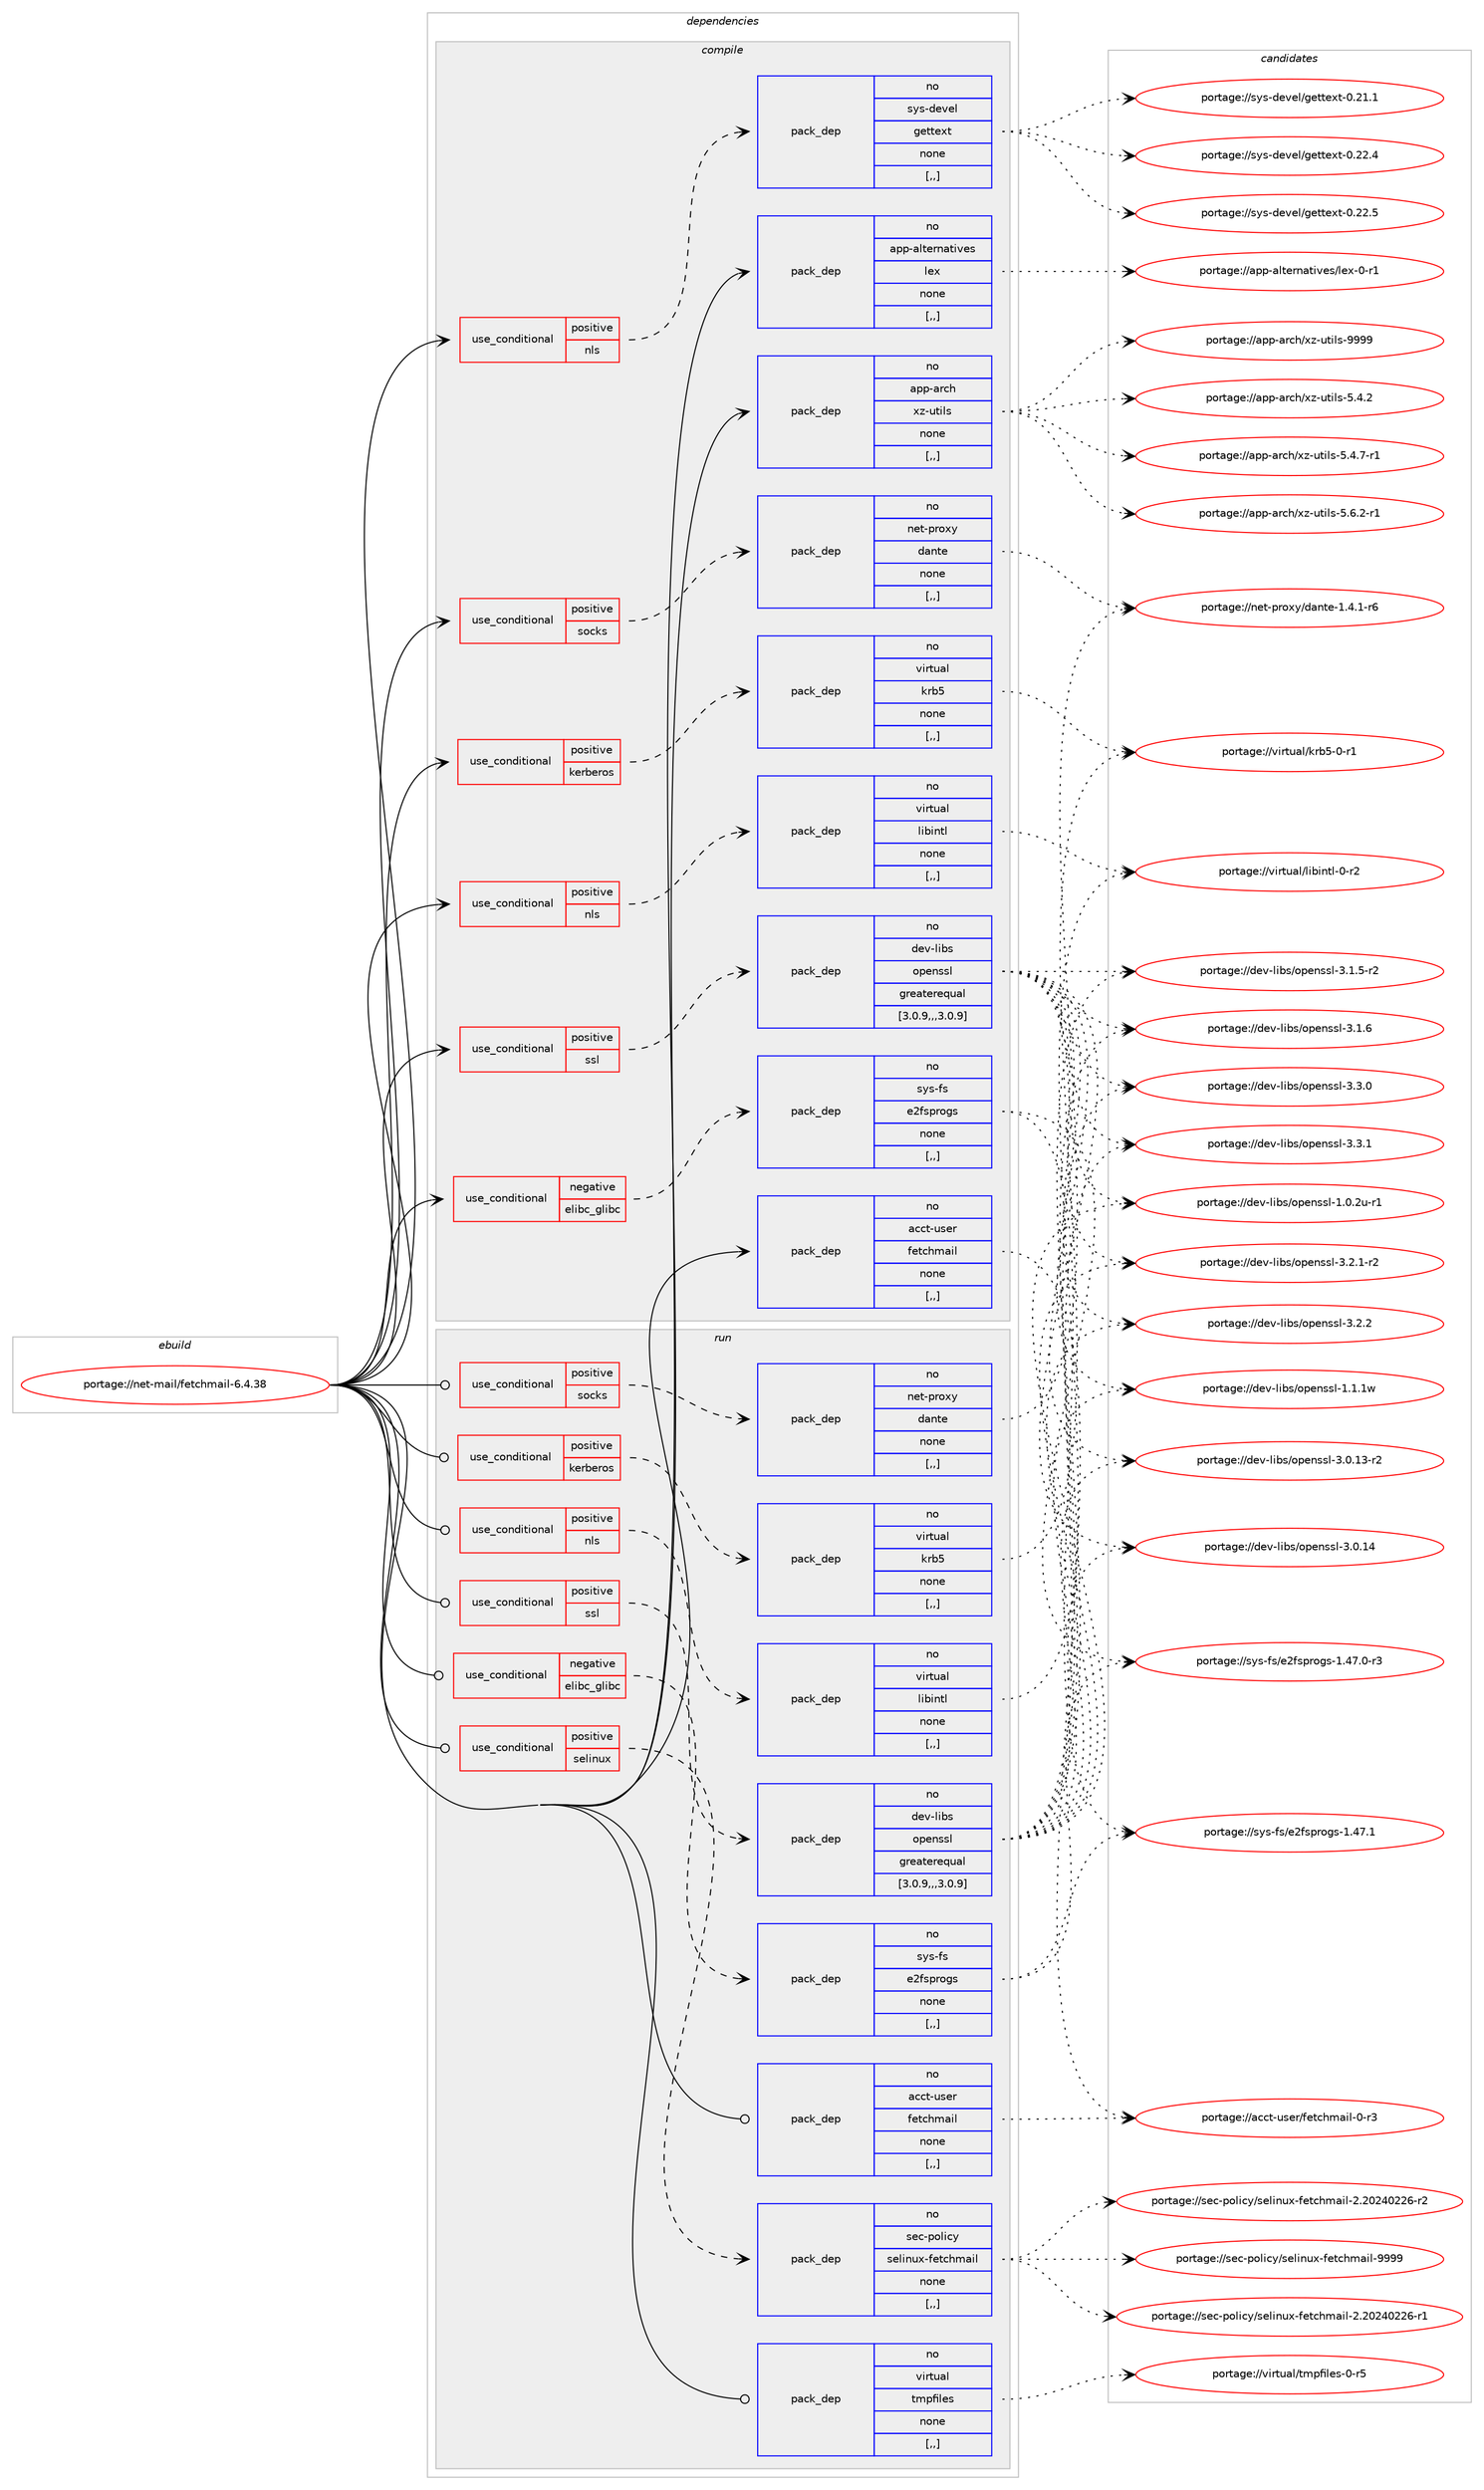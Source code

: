 digraph prolog {

# *************
# Graph options
# *************

newrank=true;
concentrate=true;
compound=true;
graph [rankdir=LR,fontname=Helvetica,fontsize=10,ranksep=1.5];#, ranksep=2.5, nodesep=0.2];
edge  [arrowhead=vee];
node  [fontname=Helvetica,fontsize=10];

# **********
# The ebuild
# **********

subgraph cluster_leftcol {
color=gray;
rank=same;
label=<<i>ebuild</i>>;
id [label="portage://net-mail/fetchmail-6.4.38", color=red, width=4, href="../net-mail/fetchmail-6.4.38.svg"];
}

# ****************
# The dependencies
# ****************

subgraph cluster_midcol {
color=gray;
label=<<i>dependencies</i>>;
subgraph cluster_compile {
fillcolor="#eeeeee";
style=filled;
label=<<i>compile</i>>;
subgraph cond92681 {
dependency354743 [label=<<TABLE BORDER="0" CELLBORDER="1" CELLSPACING="0" CELLPADDING="4"><TR><TD ROWSPAN="3" CELLPADDING="10">use_conditional</TD></TR><TR><TD>negative</TD></TR><TR><TD>elibc_glibc</TD></TR></TABLE>>, shape=none, color=red];
subgraph pack259455 {
dependency354744 [label=<<TABLE BORDER="0" CELLBORDER="1" CELLSPACING="0" CELLPADDING="4" WIDTH="220"><TR><TD ROWSPAN="6" CELLPADDING="30">pack_dep</TD></TR><TR><TD WIDTH="110">no</TD></TR><TR><TD>sys-fs</TD></TR><TR><TD>e2fsprogs</TD></TR><TR><TD>none</TD></TR><TR><TD>[,,]</TD></TR></TABLE>>, shape=none, color=blue];
}
dependency354743:e -> dependency354744:w [weight=20,style="dashed",arrowhead="vee"];
}
id:e -> dependency354743:w [weight=20,style="solid",arrowhead="vee"];
subgraph cond92682 {
dependency354745 [label=<<TABLE BORDER="0" CELLBORDER="1" CELLSPACING="0" CELLPADDING="4"><TR><TD ROWSPAN="3" CELLPADDING="10">use_conditional</TD></TR><TR><TD>positive</TD></TR><TR><TD>kerberos</TD></TR></TABLE>>, shape=none, color=red];
subgraph pack259456 {
dependency354746 [label=<<TABLE BORDER="0" CELLBORDER="1" CELLSPACING="0" CELLPADDING="4" WIDTH="220"><TR><TD ROWSPAN="6" CELLPADDING="30">pack_dep</TD></TR><TR><TD WIDTH="110">no</TD></TR><TR><TD>virtual</TD></TR><TR><TD>krb5</TD></TR><TR><TD>none</TD></TR><TR><TD>[,,]</TD></TR></TABLE>>, shape=none, color=blue];
}
dependency354745:e -> dependency354746:w [weight=20,style="dashed",arrowhead="vee"];
}
id:e -> dependency354745:w [weight=20,style="solid",arrowhead="vee"];
subgraph cond92683 {
dependency354747 [label=<<TABLE BORDER="0" CELLBORDER="1" CELLSPACING="0" CELLPADDING="4"><TR><TD ROWSPAN="3" CELLPADDING="10">use_conditional</TD></TR><TR><TD>positive</TD></TR><TR><TD>nls</TD></TR></TABLE>>, shape=none, color=red];
subgraph pack259457 {
dependency354748 [label=<<TABLE BORDER="0" CELLBORDER="1" CELLSPACING="0" CELLPADDING="4" WIDTH="220"><TR><TD ROWSPAN="6" CELLPADDING="30">pack_dep</TD></TR><TR><TD WIDTH="110">no</TD></TR><TR><TD>sys-devel</TD></TR><TR><TD>gettext</TD></TR><TR><TD>none</TD></TR><TR><TD>[,,]</TD></TR></TABLE>>, shape=none, color=blue];
}
dependency354747:e -> dependency354748:w [weight=20,style="dashed",arrowhead="vee"];
}
id:e -> dependency354747:w [weight=20,style="solid",arrowhead="vee"];
subgraph cond92684 {
dependency354749 [label=<<TABLE BORDER="0" CELLBORDER="1" CELLSPACING="0" CELLPADDING="4"><TR><TD ROWSPAN="3" CELLPADDING="10">use_conditional</TD></TR><TR><TD>positive</TD></TR><TR><TD>nls</TD></TR></TABLE>>, shape=none, color=red];
subgraph pack259458 {
dependency354750 [label=<<TABLE BORDER="0" CELLBORDER="1" CELLSPACING="0" CELLPADDING="4" WIDTH="220"><TR><TD ROWSPAN="6" CELLPADDING="30">pack_dep</TD></TR><TR><TD WIDTH="110">no</TD></TR><TR><TD>virtual</TD></TR><TR><TD>libintl</TD></TR><TR><TD>none</TD></TR><TR><TD>[,,]</TD></TR></TABLE>>, shape=none, color=blue];
}
dependency354749:e -> dependency354750:w [weight=20,style="dashed",arrowhead="vee"];
}
id:e -> dependency354749:w [weight=20,style="solid",arrowhead="vee"];
subgraph cond92685 {
dependency354751 [label=<<TABLE BORDER="0" CELLBORDER="1" CELLSPACING="0" CELLPADDING="4"><TR><TD ROWSPAN="3" CELLPADDING="10">use_conditional</TD></TR><TR><TD>positive</TD></TR><TR><TD>socks</TD></TR></TABLE>>, shape=none, color=red];
subgraph pack259459 {
dependency354752 [label=<<TABLE BORDER="0" CELLBORDER="1" CELLSPACING="0" CELLPADDING="4" WIDTH="220"><TR><TD ROWSPAN="6" CELLPADDING="30">pack_dep</TD></TR><TR><TD WIDTH="110">no</TD></TR><TR><TD>net-proxy</TD></TR><TR><TD>dante</TD></TR><TR><TD>none</TD></TR><TR><TD>[,,]</TD></TR></TABLE>>, shape=none, color=blue];
}
dependency354751:e -> dependency354752:w [weight=20,style="dashed",arrowhead="vee"];
}
id:e -> dependency354751:w [weight=20,style="solid",arrowhead="vee"];
subgraph cond92686 {
dependency354753 [label=<<TABLE BORDER="0" CELLBORDER="1" CELLSPACING="0" CELLPADDING="4"><TR><TD ROWSPAN="3" CELLPADDING="10">use_conditional</TD></TR><TR><TD>positive</TD></TR><TR><TD>ssl</TD></TR></TABLE>>, shape=none, color=red];
subgraph pack259460 {
dependency354754 [label=<<TABLE BORDER="0" CELLBORDER="1" CELLSPACING="0" CELLPADDING="4" WIDTH="220"><TR><TD ROWSPAN="6" CELLPADDING="30">pack_dep</TD></TR><TR><TD WIDTH="110">no</TD></TR><TR><TD>dev-libs</TD></TR><TR><TD>openssl</TD></TR><TR><TD>greaterequal</TD></TR><TR><TD>[3.0.9,,,3.0.9]</TD></TR></TABLE>>, shape=none, color=blue];
}
dependency354753:e -> dependency354754:w [weight=20,style="dashed",arrowhead="vee"];
}
id:e -> dependency354753:w [weight=20,style="solid",arrowhead="vee"];
subgraph pack259461 {
dependency354755 [label=<<TABLE BORDER="0" CELLBORDER="1" CELLSPACING="0" CELLPADDING="4" WIDTH="220"><TR><TD ROWSPAN="6" CELLPADDING="30">pack_dep</TD></TR><TR><TD WIDTH="110">no</TD></TR><TR><TD>acct-user</TD></TR><TR><TD>fetchmail</TD></TR><TR><TD>none</TD></TR><TR><TD>[,,]</TD></TR></TABLE>>, shape=none, color=blue];
}
id:e -> dependency354755:w [weight=20,style="solid",arrowhead="vee"];
subgraph pack259462 {
dependency354756 [label=<<TABLE BORDER="0" CELLBORDER="1" CELLSPACING="0" CELLPADDING="4" WIDTH="220"><TR><TD ROWSPAN="6" CELLPADDING="30">pack_dep</TD></TR><TR><TD WIDTH="110">no</TD></TR><TR><TD>app-alternatives</TD></TR><TR><TD>lex</TD></TR><TR><TD>none</TD></TR><TR><TD>[,,]</TD></TR></TABLE>>, shape=none, color=blue];
}
id:e -> dependency354756:w [weight=20,style="solid",arrowhead="vee"];
subgraph pack259463 {
dependency354757 [label=<<TABLE BORDER="0" CELLBORDER="1" CELLSPACING="0" CELLPADDING="4" WIDTH="220"><TR><TD ROWSPAN="6" CELLPADDING="30">pack_dep</TD></TR><TR><TD WIDTH="110">no</TD></TR><TR><TD>app-arch</TD></TR><TR><TD>xz-utils</TD></TR><TR><TD>none</TD></TR><TR><TD>[,,]</TD></TR></TABLE>>, shape=none, color=blue];
}
id:e -> dependency354757:w [weight=20,style="solid",arrowhead="vee"];
}
subgraph cluster_compileandrun {
fillcolor="#eeeeee";
style=filled;
label=<<i>compile and run</i>>;
}
subgraph cluster_run {
fillcolor="#eeeeee";
style=filled;
label=<<i>run</i>>;
subgraph cond92687 {
dependency354758 [label=<<TABLE BORDER="0" CELLBORDER="1" CELLSPACING="0" CELLPADDING="4"><TR><TD ROWSPAN="3" CELLPADDING="10">use_conditional</TD></TR><TR><TD>negative</TD></TR><TR><TD>elibc_glibc</TD></TR></TABLE>>, shape=none, color=red];
subgraph pack259464 {
dependency354759 [label=<<TABLE BORDER="0" CELLBORDER="1" CELLSPACING="0" CELLPADDING="4" WIDTH="220"><TR><TD ROWSPAN="6" CELLPADDING="30">pack_dep</TD></TR><TR><TD WIDTH="110">no</TD></TR><TR><TD>sys-fs</TD></TR><TR><TD>e2fsprogs</TD></TR><TR><TD>none</TD></TR><TR><TD>[,,]</TD></TR></TABLE>>, shape=none, color=blue];
}
dependency354758:e -> dependency354759:w [weight=20,style="dashed",arrowhead="vee"];
}
id:e -> dependency354758:w [weight=20,style="solid",arrowhead="odot"];
subgraph cond92688 {
dependency354760 [label=<<TABLE BORDER="0" CELLBORDER="1" CELLSPACING="0" CELLPADDING="4"><TR><TD ROWSPAN="3" CELLPADDING="10">use_conditional</TD></TR><TR><TD>positive</TD></TR><TR><TD>kerberos</TD></TR></TABLE>>, shape=none, color=red];
subgraph pack259465 {
dependency354761 [label=<<TABLE BORDER="0" CELLBORDER="1" CELLSPACING="0" CELLPADDING="4" WIDTH="220"><TR><TD ROWSPAN="6" CELLPADDING="30">pack_dep</TD></TR><TR><TD WIDTH="110">no</TD></TR><TR><TD>virtual</TD></TR><TR><TD>krb5</TD></TR><TR><TD>none</TD></TR><TR><TD>[,,]</TD></TR></TABLE>>, shape=none, color=blue];
}
dependency354760:e -> dependency354761:w [weight=20,style="dashed",arrowhead="vee"];
}
id:e -> dependency354760:w [weight=20,style="solid",arrowhead="odot"];
subgraph cond92689 {
dependency354762 [label=<<TABLE BORDER="0" CELLBORDER="1" CELLSPACING="0" CELLPADDING="4"><TR><TD ROWSPAN="3" CELLPADDING="10">use_conditional</TD></TR><TR><TD>positive</TD></TR><TR><TD>nls</TD></TR></TABLE>>, shape=none, color=red];
subgraph pack259466 {
dependency354763 [label=<<TABLE BORDER="0" CELLBORDER="1" CELLSPACING="0" CELLPADDING="4" WIDTH="220"><TR><TD ROWSPAN="6" CELLPADDING="30">pack_dep</TD></TR><TR><TD WIDTH="110">no</TD></TR><TR><TD>virtual</TD></TR><TR><TD>libintl</TD></TR><TR><TD>none</TD></TR><TR><TD>[,,]</TD></TR></TABLE>>, shape=none, color=blue];
}
dependency354762:e -> dependency354763:w [weight=20,style="dashed",arrowhead="vee"];
}
id:e -> dependency354762:w [weight=20,style="solid",arrowhead="odot"];
subgraph cond92690 {
dependency354764 [label=<<TABLE BORDER="0" CELLBORDER="1" CELLSPACING="0" CELLPADDING="4"><TR><TD ROWSPAN="3" CELLPADDING="10">use_conditional</TD></TR><TR><TD>positive</TD></TR><TR><TD>selinux</TD></TR></TABLE>>, shape=none, color=red];
subgraph pack259467 {
dependency354765 [label=<<TABLE BORDER="0" CELLBORDER="1" CELLSPACING="0" CELLPADDING="4" WIDTH="220"><TR><TD ROWSPAN="6" CELLPADDING="30">pack_dep</TD></TR><TR><TD WIDTH="110">no</TD></TR><TR><TD>sec-policy</TD></TR><TR><TD>selinux-fetchmail</TD></TR><TR><TD>none</TD></TR><TR><TD>[,,]</TD></TR></TABLE>>, shape=none, color=blue];
}
dependency354764:e -> dependency354765:w [weight=20,style="dashed",arrowhead="vee"];
}
id:e -> dependency354764:w [weight=20,style="solid",arrowhead="odot"];
subgraph cond92691 {
dependency354766 [label=<<TABLE BORDER="0" CELLBORDER="1" CELLSPACING="0" CELLPADDING="4"><TR><TD ROWSPAN="3" CELLPADDING="10">use_conditional</TD></TR><TR><TD>positive</TD></TR><TR><TD>socks</TD></TR></TABLE>>, shape=none, color=red];
subgraph pack259468 {
dependency354767 [label=<<TABLE BORDER="0" CELLBORDER="1" CELLSPACING="0" CELLPADDING="4" WIDTH="220"><TR><TD ROWSPAN="6" CELLPADDING="30">pack_dep</TD></TR><TR><TD WIDTH="110">no</TD></TR><TR><TD>net-proxy</TD></TR><TR><TD>dante</TD></TR><TR><TD>none</TD></TR><TR><TD>[,,]</TD></TR></TABLE>>, shape=none, color=blue];
}
dependency354766:e -> dependency354767:w [weight=20,style="dashed",arrowhead="vee"];
}
id:e -> dependency354766:w [weight=20,style="solid",arrowhead="odot"];
subgraph cond92692 {
dependency354768 [label=<<TABLE BORDER="0" CELLBORDER="1" CELLSPACING="0" CELLPADDING="4"><TR><TD ROWSPAN="3" CELLPADDING="10">use_conditional</TD></TR><TR><TD>positive</TD></TR><TR><TD>ssl</TD></TR></TABLE>>, shape=none, color=red];
subgraph pack259469 {
dependency354769 [label=<<TABLE BORDER="0" CELLBORDER="1" CELLSPACING="0" CELLPADDING="4" WIDTH="220"><TR><TD ROWSPAN="6" CELLPADDING="30">pack_dep</TD></TR><TR><TD WIDTH="110">no</TD></TR><TR><TD>dev-libs</TD></TR><TR><TD>openssl</TD></TR><TR><TD>greaterequal</TD></TR><TR><TD>[3.0.9,,,3.0.9]</TD></TR></TABLE>>, shape=none, color=blue];
}
dependency354768:e -> dependency354769:w [weight=20,style="dashed",arrowhead="vee"];
}
id:e -> dependency354768:w [weight=20,style="solid",arrowhead="odot"];
subgraph pack259470 {
dependency354770 [label=<<TABLE BORDER="0" CELLBORDER="1" CELLSPACING="0" CELLPADDING="4" WIDTH="220"><TR><TD ROWSPAN="6" CELLPADDING="30">pack_dep</TD></TR><TR><TD WIDTH="110">no</TD></TR><TR><TD>acct-user</TD></TR><TR><TD>fetchmail</TD></TR><TR><TD>none</TD></TR><TR><TD>[,,]</TD></TR></TABLE>>, shape=none, color=blue];
}
id:e -> dependency354770:w [weight=20,style="solid",arrowhead="odot"];
subgraph pack259471 {
dependency354771 [label=<<TABLE BORDER="0" CELLBORDER="1" CELLSPACING="0" CELLPADDING="4" WIDTH="220"><TR><TD ROWSPAN="6" CELLPADDING="30">pack_dep</TD></TR><TR><TD WIDTH="110">no</TD></TR><TR><TD>virtual</TD></TR><TR><TD>tmpfiles</TD></TR><TR><TD>none</TD></TR><TR><TD>[,,]</TD></TR></TABLE>>, shape=none, color=blue];
}
id:e -> dependency354771:w [weight=20,style="solid",arrowhead="odot"];
}
}

# **************
# The candidates
# **************

subgraph cluster_choices {
rank=same;
color=gray;
label=<<i>candidates</i>>;

subgraph choice259455 {
color=black;
nodesep=1;
choice115121115451021154710150102115112114111103115454946525546484511451 [label="portage://sys-fs/e2fsprogs-1.47.0-r3", color=red, width=4,href="../sys-fs/e2fsprogs-1.47.0-r3.svg"];
choice11512111545102115471015010211511211411110311545494652554649 [label="portage://sys-fs/e2fsprogs-1.47.1", color=red, width=4,href="../sys-fs/e2fsprogs-1.47.1.svg"];
dependency354744:e -> choice115121115451021154710150102115112114111103115454946525546484511451:w [style=dotted,weight="100"];
dependency354744:e -> choice11512111545102115471015010211511211411110311545494652554649:w [style=dotted,weight="100"];
}
subgraph choice259456 {
color=black;
nodesep=1;
choice1181051141161179710847107114985345484511449 [label="portage://virtual/krb5-0-r1", color=red, width=4,href="../virtual/krb5-0-r1.svg"];
dependency354746:e -> choice1181051141161179710847107114985345484511449:w [style=dotted,weight="100"];
}
subgraph choice259457 {
color=black;
nodesep=1;
choice115121115451001011181011084710310111611610112011645484650494649 [label="portage://sys-devel/gettext-0.21.1", color=red, width=4,href="../sys-devel/gettext-0.21.1.svg"];
choice115121115451001011181011084710310111611610112011645484650504652 [label="portage://sys-devel/gettext-0.22.4", color=red, width=4,href="../sys-devel/gettext-0.22.4.svg"];
choice115121115451001011181011084710310111611610112011645484650504653 [label="portage://sys-devel/gettext-0.22.5", color=red, width=4,href="../sys-devel/gettext-0.22.5.svg"];
dependency354748:e -> choice115121115451001011181011084710310111611610112011645484650494649:w [style=dotted,weight="100"];
dependency354748:e -> choice115121115451001011181011084710310111611610112011645484650504652:w [style=dotted,weight="100"];
dependency354748:e -> choice115121115451001011181011084710310111611610112011645484650504653:w [style=dotted,weight="100"];
}
subgraph choice259458 {
color=black;
nodesep=1;
choice11810511411611797108471081059810511011610845484511450 [label="portage://virtual/libintl-0-r2", color=red, width=4,href="../virtual/libintl-0-r2.svg"];
dependency354750:e -> choice11810511411611797108471081059810511011610845484511450:w [style=dotted,weight="100"];
}
subgraph choice259459 {
color=black;
nodesep=1;
choice1101011164511211411112012147100971101161014549465246494511454 [label="portage://net-proxy/dante-1.4.1-r6", color=red, width=4,href="../net-proxy/dante-1.4.1-r6.svg"];
dependency354752:e -> choice1101011164511211411112012147100971101161014549465246494511454:w [style=dotted,weight="100"];
}
subgraph choice259460 {
color=black;
nodesep=1;
choice1001011184510810598115471111121011101151151084549464846501174511449 [label="portage://dev-libs/openssl-1.0.2u-r1", color=red, width=4,href="../dev-libs/openssl-1.0.2u-r1.svg"];
choice100101118451081059811547111112101110115115108454946494649119 [label="portage://dev-libs/openssl-1.1.1w", color=red, width=4,href="../dev-libs/openssl-1.1.1w.svg"];
choice100101118451081059811547111112101110115115108455146484649514511450 [label="portage://dev-libs/openssl-3.0.13-r2", color=red, width=4,href="../dev-libs/openssl-3.0.13-r2.svg"];
choice10010111845108105981154711111210111011511510845514648464952 [label="portage://dev-libs/openssl-3.0.14", color=red, width=4,href="../dev-libs/openssl-3.0.14.svg"];
choice1001011184510810598115471111121011101151151084551464946534511450 [label="portage://dev-libs/openssl-3.1.5-r2", color=red, width=4,href="../dev-libs/openssl-3.1.5-r2.svg"];
choice100101118451081059811547111112101110115115108455146494654 [label="portage://dev-libs/openssl-3.1.6", color=red, width=4,href="../dev-libs/openssl-3.1.6.svg"];
choice1001011184510810598115471111121011101151151084551465046494511450 [label="portage://dev-libs/openssl-3.2.1-r2", color=red, width=4,href="../dev-libs/openssl-3.2.1-r2.svg"];
choice100101118451081059811547111112101110115115108455146504650 [label="portage://dev-libs/openssl-3.2.2", color=red, width=4,href="../dev-libs/openssl-3.2.2.svg"];
choice100101118451081059811547111112101110115115108455146514648 [label="portage://dev-libs/openssl-3.3.0", color=red, width=4,href="../dev-libs/openssl-3.3.0.svg"];
choice100101118451081059811547111112101110115115108455146514649 [label="portage://dev-libs/openssl-3.3.1", color=red, width=4,href="../dev-libs/openssl-3.3.1.svg"];
dependency354754:e -> choice1001011184510810598115471111121011101151151084549464846501174511449:w [style=dotted,weight="100"];
dependency354754:e -> choice100101118451081059811547111112101110115115108454946494649119:w [style=dotted,weight="100"];
dependency354754:e -> choice100101118451081059811547111112101110115115108455146484649514511450:w [style=dotted,weight="100"];
dependency354754:e -> choice10010111845108105981154711111210111011511510845514648464952:w [style=dotted,weight="100"];
dependency354754:e -> choice1001011184510810598115471111121011101151151084551464946534511450:w [style=dotted,weight="100"];
dependency354754:e -> choice100101118451081059811547111112101110115115108455146494654:w [style=dotted,weight="100"];
dependency354754:e -> choice1001011184510810598115471111121011101151151084551465046494511450:w [style=dotted,weight="100"];
dependency354754:e -> choice100101118451081059811547111112101110115115108455146504650:w [style=dotted,weight="100"];
dependency354754:e -> choice100101118451081059811547111112101110115115108455146514648:w [style=dotted,weight="100"];
dependency354754:e -> choice100101118451081059811547111112101110115115108455146514649:w [style=dotted,weight="100"];
}
subgraph choice259461 {
color=black;
nodesep=1;
choice9799991164511711510111447102101116991041099710510845484511451 [label="portage://acct-user/fetchmail-0-r3", color=red, width=4,href="../acct-user/fetchmail-0-r3.svg"];
dependency354755:e -> choice9799991164511711510111447102101116991041099710510845484511451:w [style=dotted,weight="100"];
}
subgraph choice259462 {
color=black;
nodesep=1;
choice971121124597108116101114110971161051181011154710810112045484511449 [label="portage://app-alternatives/lex-0-r1", color=red, width=4,href="../app-alternatives/lex-0-r1.svg"];
dependency354756:e -> choice971121124597108116101114110971161051181011154710810112045484511449:w [style=dotted,weight="100"];
}
subgraph choice259463 {
color=black;
nodesep=1;
choice971121124597114991044712012245117116105108115455346524650 [label="portage://app-arch/xz-utils-5.4.2", color=red, width=4,href="../app-arch/xz-utils-5.4.2.svg"];
choice9711211245971149910447120122451171161051081154553465246554511449 [label="portage://app-arch/xz-utils-5.4.7-r1", color=red, width=4,href="../app-arch/xz-utils-5.4.7-r1.svg"];
choice9711211245971149910447120122451171161051081154553465446504511449 [label="portage://app-arch/xz-utils-5.6.2-r1", color=red, width=4,href="../app-arch/xz-utils-5.6.2-r1.svg"];
choice9711211245971149910447120122451171161051081154557575757 [label="portage://app-arch/xz-utils-9999", color=red, width=4,href="../app-arch/xz-utils-9999.svg"];
dependency354757:e -> choice971121124597114991044712012245117116105108115455346524650:w [style=dotted,weight="100"];
dependency354757:e -> choice9711211245971149910447120122451171161051081154553465246554511449:w [style=dotted,weight="100"];
dependency354757:e -> choice9711211245971149910447120122451171161051081154553465446504511449:w [style=dotted,weight="100"];
dependency354757:e -> choice9711211245971149910447120122451171161051081154557575757:w [style=dotted,weight="100"];
}
subgraph choice259464 {
color=black;
nodesep=1;
choice115121115451021154710150102115112114111103115454946525546484511451 [label="portage://sys-fs/e2fsprogs-1.47.0-r3", color=red, width=4,href="../sys-fs/e2fsprogs-1.47.0-r3.svg"];
choice11512111545102115471015010211511211411110311545494652554649 [label="portage://sys-fs/e2fsprogs-1.47.1", color=red, width=4,href="../sys-fs/e2fsprogs-1.47.1.svg"];
dependency354759:e -> choice115121115451021154710150102115112114111103115454946525546484511451:w [style=dotted,weight="100"];
dependency354759:e -> choice11512111545102115471015010211511211411110311545494652554649:w [style=dotted,weight="100"];
}
subgraph choice259465 {
color=black;
nodesep=1;
choice1181051141161179710847107114985345484511449 [label="portage://virtual/krb5-0-r1", color=red, width=4,href="../virtual/krb5-0-r1.svg"];
dependency354761:e -> choice1181051141161179710847107114985345484511449:w [style=dotted,weight="100"];
}
subgraph choice259466 {
color=black;
nodesep=1;
choice11810511411611797108471081059810511011610845484511450 [label="portage://virtual/libintl-0-r2", color=red, width=4,href="../virtual/libintl-0-r2.svg"];
dependency354763:e -> choice11810511411611797108471081059810511011610845484511450:w [style=dotted,weight="100"];
}
subgraph choice259467 {
color=black;
nodesep=1;
choice1151019945112111108105991214711510110810511011712045102101116991041099710510845504650485052485050544511449 [label="portage://sec-policy/selinux-fetchmail-2.20240226-r1", color=red, width=4,href="../sec-policy/selinux-fetchmail-2.20240226-r1.svg"];
choice1151019945112111108105991214711510110810511011712045102101116991041099710510845504650485052485050544511450 [label="portage://sec-policy/selinux-fetchmail-2.20240226-r2", color=red, width=4,href="../sec-policy/selinux-fetchmail-2.20240226-r2.svg"];
choice115101994511211110810599121471151011081051101171204510210111699104109971051084557575757 [label="portage://sec-policy/selinux-fetchmail-9999", color=red, width=4,href="../sec-policy/selinux-fetchmail-9999.svg"];
dependency354765:e -> choice1151019945112111108105991214711510110810511011712045102101116991041099710510845504650485052485050544511449:w [style=dotted,weight="100"];
dependency354765:e -> choice1151019945112111108105991214711510110810511011712045102101116991041099710510845504650485052485050544511450:w [style=dotted,weight="100"];
dependency354765:e -> choice115101994511211110810599121471151011081051101171204510210111699104109971051084557575757:w [style=dotted,weight="100"];
}
subgraph choice259468 {
color=black;
nodesep=1;
choice1101011164511211411112012147100971101161014549465246494511454 [label="portage://net-proxy/dante-1.4.1-r6", color=red, width=4,href="../net-proxy/dante-1.4.1-r6.svg"];
dependency354767:e -> choice1101011164511211411112012147100971101161014549465246494511454:w [style=dotted,weight="100"];
}
subgraph choice259469 {
color=black;
nodesep=1;
choice1001011184510810598115471111121011101151151084549464846501174511449 [label="portage://dev-libs/openssl-1.0.2u-r1", color=red, width=4,href="../dev-libs/openssl-1.0.2u-r1.svg"];
choice100101118451081059811547111112101110115115108454946494649119 [label="portage://dev-libs/openssl-1.1.1w", color=red, width=4,href="../dev-libs/openssl-1.1.1w.svg"];
choice100101118451081059811547111112101110115115108455146484649514511450 [label="portage://dev-libs/openssl-3.0.13-r2", color=red, width=4,href="../dev-libs/openssl-3.0.13-r2.svg"];
choice10010111845108105981154711111210111011511510845514648464952 [label="portage://dev-libs/openssl-3.0.14", color=red, width=4,href="../dev-libs/openssl-3.0.14.svg"];
choice1001011184510810598115471111121011101151151084551464946534511450 [label="portage://dev-libs/openssl-3.1.5-r2", color=red, width=4,href="../dev-libs/openssl-3.1.5-r2.svg"];
choice100101118451081059811547111112101110115115108455146494654 [label="portage://dev-libs/openssl-3.1.6", color=red, width=4,href="../dev-libs/openssl-3.1.6.svg"];
choice1001011184510810598115471111121011101151151084551465046494511450 [label="portage://dev-libs/openssl-3.2.1-r2", color=red, width=4,href="../dev-libs/openssl-3.2.1-r2.svg"];
choice100101118451081059811547111112101110115115108455146504650 [label="portage://dev-libs/openssl-3.2.2", color=red, width=4,href="../dev-libs/openssl-3.2.2.svg"];
choice100101118451081059811547111112101110115115108455146514648 [label="portage://dev-libs/openssl-3.3.0", color=red, width=4,href="../dev-libs/openssl-3.3.0.svg"];
choice100101118451081059811547111112101110115115108455146514649 [label="portage://dev-libs/openssl-3.3.1", color=red, width=4,href="../dev-libs/openssl-3.3.1.svg"];
dependency354769:e -> choice1001011184510810598115471111121011101151151084549464846501174511449:w [style=dotted,weight="100"];
dependency354769:e -> choice100101118451081059811547111112101110115115108454946494649119:w [style=dotted,weight="100"];
dependency354769:e -> choice100101118451081059811547111112101110115115108455146484649514511450:w [style=dotted,weight="100"];
dependency354769:e -> choice10010111845108105981154711111210111011511510845514648464952:w [style=dotted,weight="100"];
dependency354769:e -> choice1001011184510810598115471111121011101151151084551464946534511450:w [style=dotted,weight="100"];
dependency354769:e -> choice100101118451081059811547111112101110115115108455146494654:w [style=dotted,weight="100"];
dependency354769:e -> choice1001011184510810598115471111121011101151151084551465046494511450:w [style=dotted,weight="100"];
dependency354769:e -> choice100101118451081059811547111112101110115115108455146504650:w [style=dotted,weight="100"];
dependency354769:e -> choice100101118451081059811547111112101110115115108455146514648:w [style=dotted,weight="100"];
dependency354769:e -> choice100101118451081059811547111112101110115115108455146514649:w [style=dotted,weight="100"];
}
subgraph choice259470 {
color=black;
nodesep=1;
choice9799991164511711510111447102101116991041099710510845484511451 [label="portage://acct-user/fetchmail-0-r3", color=red, width=4,href="../acct-user/fetchmail-0-r3.svg"];
dependency354770:e -> choice9799991164511711510111447102101116991041099710510845484511451:w [style=dotted,weight="100"];
}
subgraph choice259471 {
color=black;
nodesep=1;
choice118105114116117971084711610911210210510810111545484511453 [label="portage://virtual/tmpfiles-0-r5", color=red, width=4,href="../virtual/tmpfiles-0-r5.svg"];
dependency354771:e -> choice118105114116117971084711610911210210510810111545484511453:w [style=dotted,weight="100"];
}
}

}
